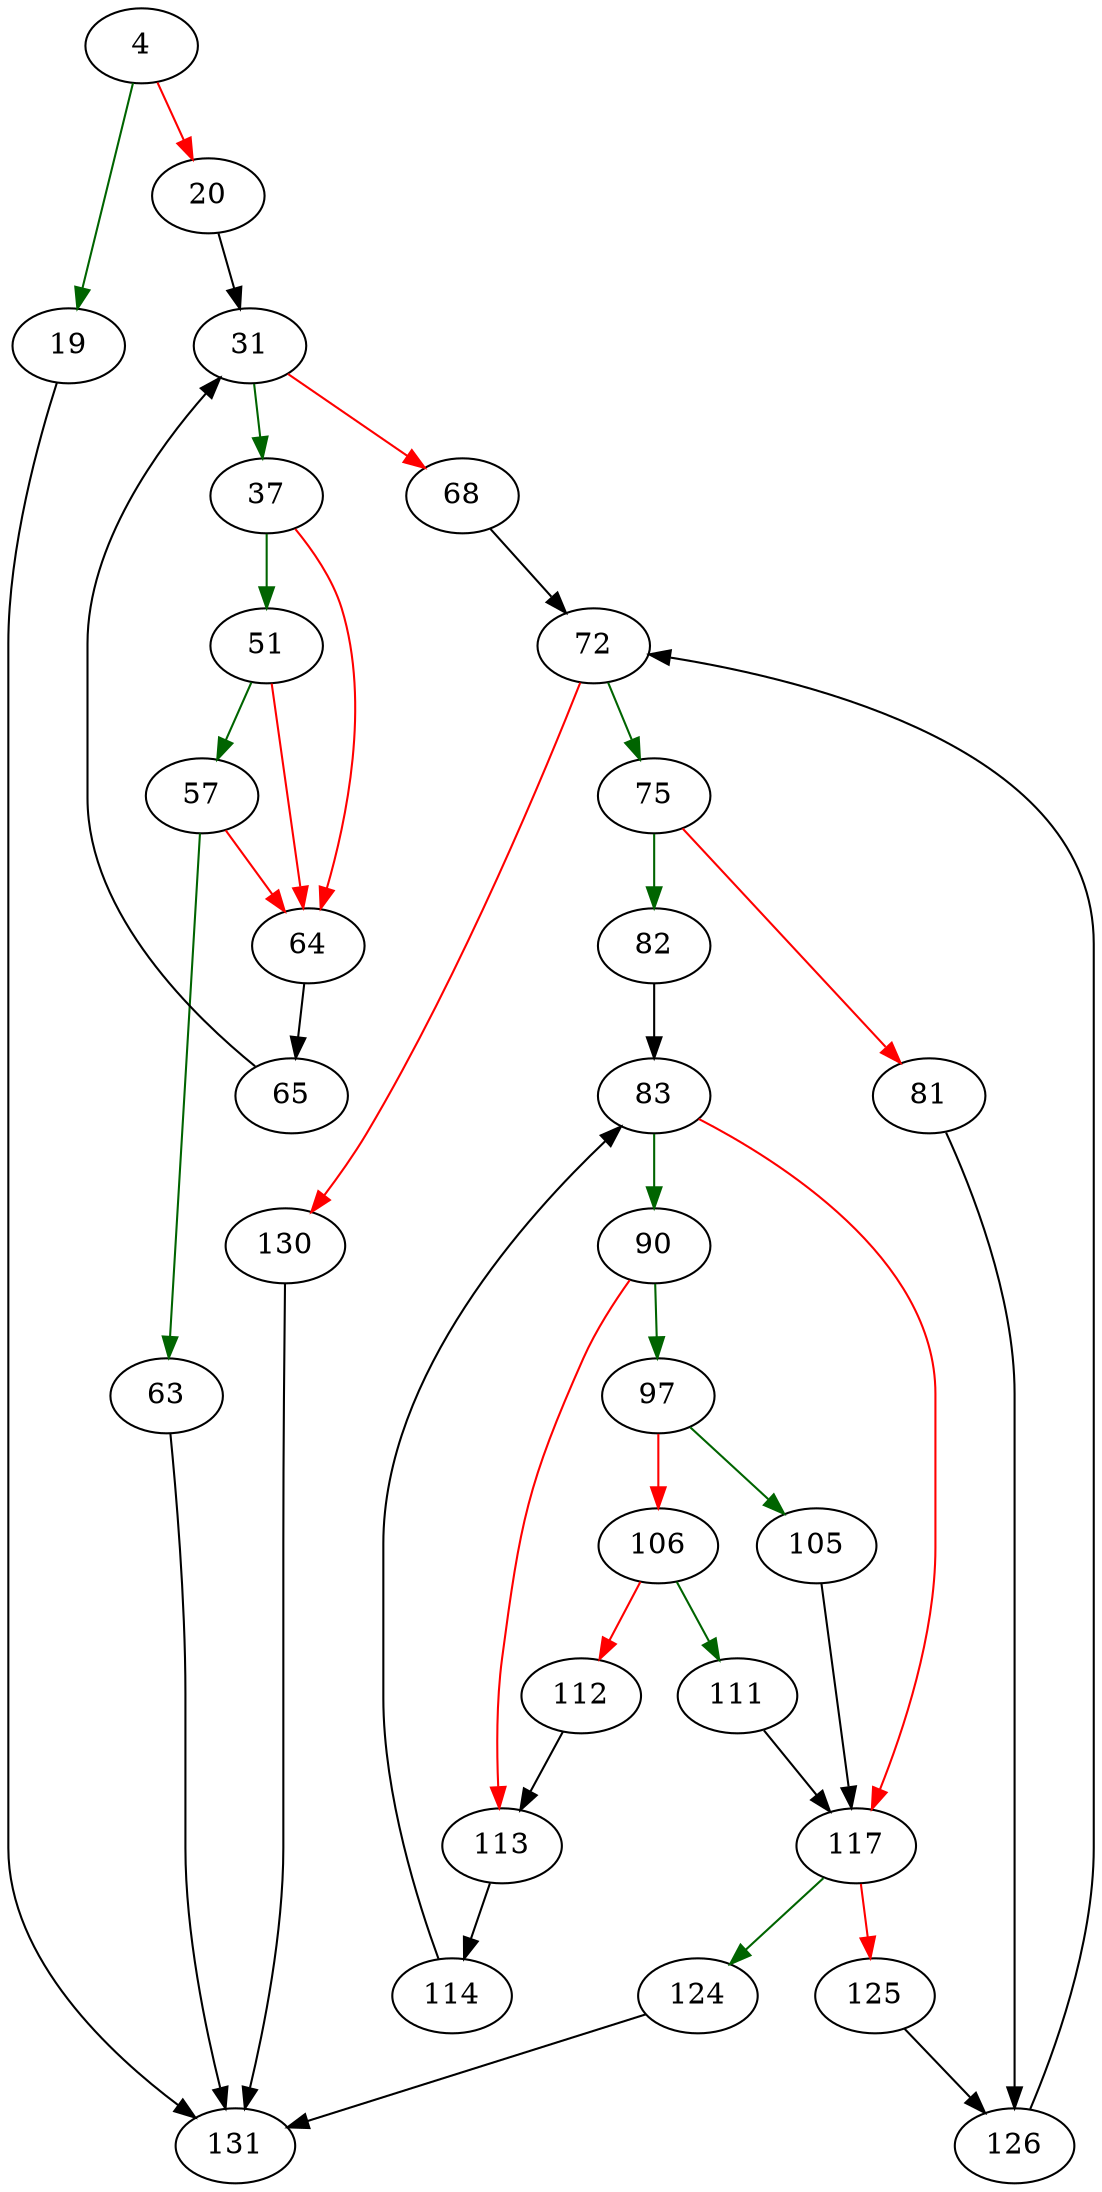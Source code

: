strict digraph "isDistinctRedundant" {
	// Node definitions.
	4 [entry=true];
	19;
	20;
	131;
	31;
	37;
	68;
	51;
	64;
	57;
	63;
	65;
	72;
	75;
	130;
	82;
	81;
	126;
	83;
	90;
	117;
	97;
	113;
	105;
	106;
	111;
	112;
	114;
	124;
	125;

	// Edge definitions.
	4 -> 19 [
		color=darkgreen
		cond=true
	];
	4 -> 20 [
		color=red
		cond=false
	];
	19 -> 131;
	20 -> 31;
	31 -> 37 [
		color=darkgreen
		cond=true
	];
	31 -> 68 [
		color=red
		cond=false
	];
	37 -> 51 [
		color=darkgreen
		cond=true
	];
	37 -> 64 [
		color=red
		cond=false
	];
	68 -> 72;
	51 -> 64 [
		color=red
		cond=false
	];
	51 -> 57 [
		color=darkgreen
		cond=true
	];
	64 -> 65;
	57 -> 64 [
		color=red
		cond=false
	];
	57 -> 63 [
		color=darkgreen
		cond=true
	];
	63 -> 131;
	65 -> 31;
	72 -> 75 [
		color=darkgreen
		cond=true
	];
	72 -> 130 [
		color=red
		cond=false
	];
	75 -> 82 [
		color=darkgreen
		cond=true
	];
	75 -> 81 [
		color=red
		cond=false
	];
	130 -> 131;
	82 -> 83;
	81 -> 126;
	126 -> 72;
	83 -> 90 [
		color=darkgreen
		cond=true
	];
	83 -> 117 [
		color=red
		cond=false
	];
	90 -> 97 [
		color=darkgreen
		cond=true
	];
	90 -> 113 [
		color=red
		cond=false
	];
	117 -> 124 [
		color=darkgreen
		cond=true
	];
	117 -> 125 [
		color=red
		cond=false
	];
	97 -> 105 [
		color=darkgreen
		cond=true
	];
	97 -> 106 [
		color=red
		cond=false
	];
	113 -> 114;
	105 -> 117;
	106 -> 111 [
		color=darkgreen
		cond=true
	];
	106 -> 112 [
		color=red
		cond=false
	];
	111 -> 117;
	112 -> 113;
	114 -> 83;
	124 -> 131;
	125 -> 126;
}